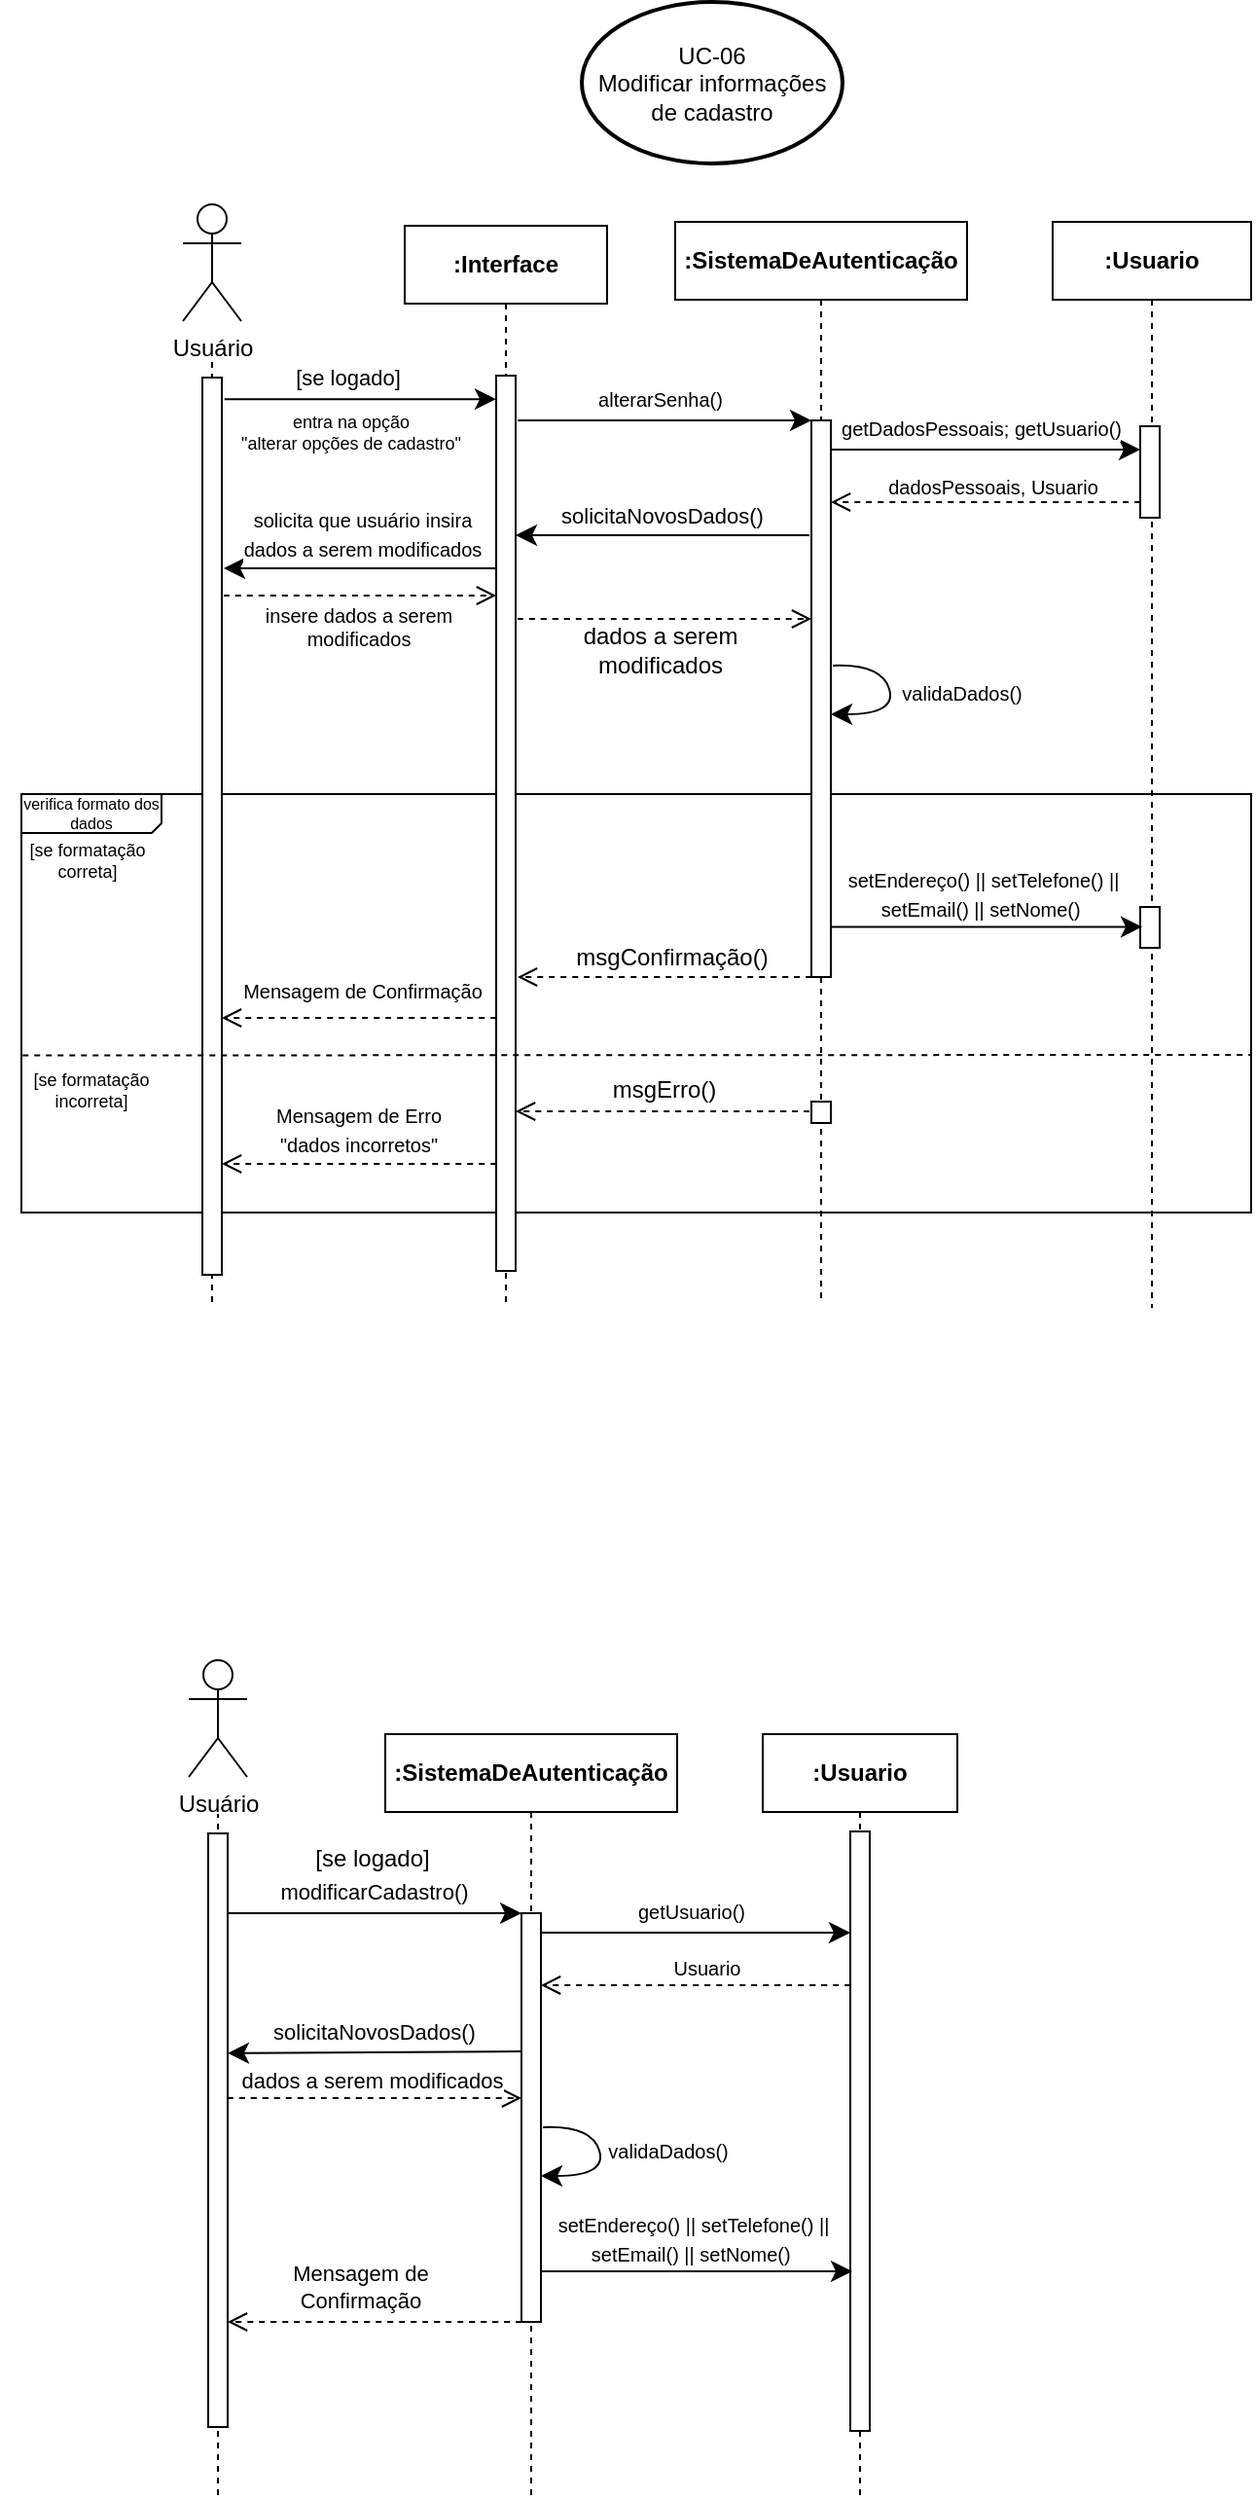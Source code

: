 <mxfile version="24.7.17">
  <diagram name="Page-1" id="2YBvvXClWsGukQMizWep">
    <mxGraphModel dx="1434" dy="1941" grid="0" gridSize="10" guides="1" tooltips="1" connect="0" arrows="0" fold="1" page="1" pageScale="1" pageWidth="850" pageHeight="1100" math="0" shadow="0">
      <root>
        <mxCell id="0" />
        <mxCell id="1" parent="0" />
        <mxCell id="e-AfWaJcr2d_GAeiChW0-1" value="" style="endArrow=none;dashed=1;html=1;rounded=0;" parent="1" edge="1">
          <mxGeometry width="50" height="50" relative="1" as="geometry">
            <mxPoint x="148" y="222" as="sourcePoint" />
            <mxPoint x="148" y="-128" as="targetPoint" />
          </mxGeometry>
        </mxCell>
        <mxCell id="e-AfWaJcr2d_GAeiChW0-2" value="&lt;b&gt;:Usuario&lt;/b&gt;" style="shape=umlLifeline;perimeter=lifelinePerimeter;whiteSpace=wrap;html=1;container=0;dropTarget=0;collapsible=0;recursiveResize=0;outlineConnect=0;portConstraint=eastwest;newEdgeStyle={&quot;edgeStyle&quot;:&quot;elbowEdgeStyle&quot;,&quot;elbow&quot;:&quot;vertical&quot;,&quot;curved&quot;:0,&quot;rounded&quot;:0};" parent="1" vertex="1">
          <mxGeometry x="428" y="-169" width="100" height="391" as="geometry" />
        </mxCell>
        <mxCell id="e-AfWaJcr2d_GAeiChW0-3" value="" style="html=1;points=[];perimeter=orthogonalPerimeter;outlineConnect=0;targetShapes=umlLifeline;portConstraint=eastwest;newEdgeStyle={&quot;edgeStyle&quot;:&quot;elbowEdgeStyle&quot;,&quot;elbow&quot;:&quot;vertical&quot;,&quot;curved&quot;:0,&quot;rounded&quot;:0};" parent="e-AfWaJcr2d_GAeiChW0-2" vertex="1">
          <mxGeometry x="45" y="50" width="10" height="308" as="geometry" />
        </mxCell>
        <mxCell id="e-AfWaJcr2d_GAeiChW0-4" value="&lt;b&gt;:SistemaDeAutenticação&lt;/b&gt;" style="shape=umlLifeline;perimeter=lifelinePerimeter;whiteSpace=wrap;html=1;container=0;dropTarget=0;collapsible=0;recursiveResize=0;outlineConnect=0;portConstraint=eastwest;newEdgeStyle={&quot;edgeStyle&quot;:&quot;elbowEdgeStyle&quot;,&quot;elbow&quot;:&quot;vertical&quot;,&quot;curved&quot;:0,&quot;rounded&quot;:0};" parent="1" vertex="1">
          <mxGeometry x="234" y="-169" width="150" height="392" as="geometry" />
        </mxCell>
        <mxCell id="e-AfWaJcr2d_GAeiChW0-5" value="" style="html=1;points=[];perimeter=orthogonalPerimeter;outlineConnect=0;targetShapes=umlLifeline;portConstraint=eastwest;newEdgeStyle={&quot;edgeStyle&quot;:&quot;elbowEdgeStyle&quot;,&quot;elbow&quot;:&quot;vertical&quot;,&quot;curved&quot;:0,&quot;rounded&quot;:0};" parent="e-AfWaJcr2d_GAeiChW0-4" vertex="1">
          <mxGeometry x="70" y="92" width="10" height="210" as="geometry" />
        </mxCell>
        <mxCell id="e-AfWaJcr2d_GAeiChW0-6" value="Usuário" style="shape=umlActor;verticalLabelPosition=bottom;verticalAlign=top;html=1;outlineConnect=0;" parent="1" vertex="1">
          <mxGeometry x="133" y="-207" width="30" height="60" as="geometry" />
        </mxCell>
        <mxCell id="e-AfWaJcr2d_GAeiChW0-7" value="" style="rounded=0;whiteSpace=wrap;html=1;" parent="1" vertex="1">
          <mxGeometry x="143" y="-118" width="10" height="305" as="geometry" />
        </mxCell>
        <mxCell id="e-AfWaJcr2d_GAeiChW0-10" value="" style="endArrow=classic;html=1;rounded=0;fontFamily=Helvetica;fontSize=12;fontColor=default;autosize=1;resizable=0;startSize=8;endSize=8;curved=1;" parent="1" edge="1">
          <mxGeometry width="50" height="50" relative="1" as="geometry">
            <mxPoint x="153" y="-77" as="sourcePoint" />
            <mxPoint x="304" y="-77" as="targetPoint" />
          </mxGeometry>
        </mxCell>
        <mxCell id="e-AfWaJcr2d_GAeiChW0-11" value="modificarCadastro()" style="edgeLabel;html=1;align=center;verticalAlign=middle;resizable=0;points=[];fontSize=11;fontFamily=Helvetica;fontColor=default;autosize=1;fillColor=none;gradientColor=none;" parent="e-AfWaJcr2d_GAeiChW0-10" vertex="1" connectable="0">
          <mxGeometry x="0.045" width="115" height="25" relative="1" as="geometry">
            <mxPoint x="-62" y="-24" as="offset" />
          </mxGeometry>
        </mxCell>
        <mxCell id="e-AfWaJcr2d_GAeiChW0-12" value="" style="endArrow=classic;html=1;rounded=0;fontFamily=Helvetica;fontSize=12;fontColor=default;autosize=1;resizable=0;startSize=8;endSize=8;curved=1;" parent="1" edge="1">
          <mxGeometry width="50" height="50" relative="1" as="geometry">
            <mxPoint x="314" y="-67" as="sourcePoint" />
            <mxPoint x="473" y="-67" as="targetPoint" />
          </mxGeometry>
        </mxCell>
        <mxCell id="e-AfWaJcr2d_GAeiChW0-13" value="getUsuario()" style="edgeLabel;html=1;align=center;verticalAlign=middle;resizable=0;points=[];fontSize=10;fontFamily=Helvetica;fontColor=default;autosize=1;fillColor=none;gradientColor=none;" parent="e-AfWaJcr2d_GAeiChW0-12" vertex="1" connectable="0">
          <mxGeometry x="-0.032" y="1" width="73" height="24" relative="1" as="geometry">
            <mxPoint x="-37" y="-22" as="offset" />
          </mxGeometry>
        </mxCell>
        <mxCell id="e-AfWaJcr2d_GAeiChW0-14" value="" style="endArrow=open;html=1;rounded=0;fontFamily=Helvetica;fontSize=12;fontColor=default;autosize=1;resizable=0;startSize=8;endSize=8;curved=1;dashed=1;endFill=0;" parent="1" edge="1">
          <mxGeometry width="50" height="50" relative="1" as="geometry">
            <mxPoint x="473" y="-40" as="sourcePoint" />
            <mxPoint x="314" y="-40" as="targetPoint" />
          </mxGeometry>
        </mxCell>
        <mxCell id="e-AfWaJcr2d_GAeiChW0-15" value="Usuario" style="edgeLabel;html=1;align=center;verticalAlign=middle;resizable=0;points=[];fontSize=10;fontFamily=Helvetica;fontColor=default;autosize=1;fillColor=none;gradientColor=none;" parent="1" vertex="1" connectable="0">
          <mxGeometry x="373.003" y="-61.0" width="52" height="24" as="geometry" />
        </mxCell>
        <mxCell id="e-AfWaJcr2d_GAeiChW0-16" value="" style="endArrow=classic;html=1;rounded=0;fontFamily=Helvetica;fontSize=12;fontColor=default;autosize=1;resizable=0;startSize=8;endSize=8;curved=1;" parent="1" edge="1">
          <mxGeometry width="50" height="50" relative="1" as="geometry">
            <mxPoint x="315" y="33" as="sourcePoint" />
            <mxPoint x="314" y="58" as="targetPoint" />
            <Array as="points">
              <mxPoint x="340" y="32" />
              <mxPoint x="348" y="58" />
            </Array>
          </mxGeometry>
        </mxCell>
        <mxCell id="e-AfWaJcr2d_GAeiChW0-17" value="validaDados()" style="edgeLabel;html=1;align=center;verticalAlign=middle;resizable=0;points=[];fontSize=10;fontFamily=Helvetica;fontColor=default;autosize=1;fillColor=none;gradientColor=none;" parent="e-AfWaJcr2d_GAeiChW0-16" vertex="1" connectable="0">
          <mxGeometry x="-0.099" width="80" height="24" relative="1" as="geometry">
            <mxPoint x="-5" y="-12" as="offset" />
          </mxGeometry>
        </mxCell>
        <mxCell id="e-AfWaJcr2d_GAeiChW0-34" value="" style="endArrow=classic;html=1;rounded=0;fontSize=12;startSize=8;endSize=8;curved=1;" parent="1" edge="1">
          <mxGeometry width="50" height="50" relative="1" as="geometry">
            <mxPoint x="314" y="107" as="sourcePoint" />
            <mxPoint x="474" y="107" as="targetPoint" />
          </mxGeometry>
        </mxCell>
        <mxCell id="e-AfWaJcr2d_GAeiChW0-35" value="&lt;font style=&quot;font-size: 10px;&quot;&gt;setEndereço() || setTelefone() ||&lt;/font&gt;&lt;div&gt;&lt;font style=&quot;font-size: 10px;&quot;&gt;setEmail() || setNome()&amp;nbsp;&lt;/font&gt;&lt;/div&gt;" style="edgeLabel;html=1;align=center;verticalAlign=middle;resizable=0;points=[];fontSize=12;" parent="e-AfWaJcr2d_GAeiChW0-34" vertex="1" connectable="0">
          <mxGeometry x="-0.209" y="2" relative="1" as="geometry">
            <mxPoint x="14" y="-15" as="offset" />
          </mxGeometry>
        </mxCell>
        <mxCell id="e-AfWaJcr2d_GAeiChW0-36" value="" style="endArrow=open;html=1;rounded=0;fontSize=12;startSize=8;endSize=8;curved=1;dashed=1;endFill=0;" parent="1" edge="1">
          <mxGeometry width="50" height="50" relative="1" as="geometry">
            <mxPoint x="304" y="133" as="sourcePoint" />
            <mxPoint x="153" y="133" as="targetPoint" />
          </mxGeometry>
        </mxCell>
        <mxCell id="e-AfWaJcr2d_GAeiChW0-37" value="Mensagem de&lt;br style=&quot;font-size: 11px;&quot;&gt;Confirmação" style="edgeLabel;html=1;align=center;verticalAlign=middle;resizable=0;points=[];fontSize=11;" parent="e-AfWaJcr2d_GAeiChW0-36" vertex="1" connectable="0">
          <mxGeometry x="0.13" y="-2" relative="1" as="geometry">
            <mxPoint x="2" y="-16" as="offset" />
          </mxGeometry>
        </mxCell>
        <mxCell id="e-AfWaJcr2d_GAeiChW0-38" value="&lt;font style=&quot;font-size: 12px;&quot;&gt;[se logado]&lt;/font&gt;" style="text;html=1;align=center;verticalAlign=middle;resizable=0;points=[];autosize=1;strokeColor=none;fillColor=none;fontSize=16;" parent="1" vertex="1">
          <mxGeometry x="188" y="-123" width="77" height="31" as="geometry" />
        </mxCell>
        <mxCell id="e-AfWaJcr2d_GAeiChW0-39" value="" style="endArrow=classic;html=1;rounded=0;fontFamily=Helvetica;fontSize=12;fontColor=default;autosize=1;resizable=0;startSize=8;endSize=8;curved=1;entryX=1;entryY=0.715;entryDx=0;entryDy=0;entryPerimeter=0;endFill=1;" parent="1" edge="1">
          <mxGeometry width="50" height="50" relative="1" as="geometry">
            <mxPoint x="304" y="-6" as="sourcePoint" />
            <mxPoint x="153" y="-5.1" as="targetPoint" />
          </mxGeometry>
        </mxCell>
        <mxCell id="e-AfWaJcr2d_GAeiChW0-40" value="solicitaNovosDados()" style="edgeLabel;html=1;align=center;verticalAlign=middle;resizable=0;points=[];fontSize=11;fontFamily=Helvetica;fontColor=default;autosize=1;fillColor=none;gradientColor=none;" parent="e-AfWaJcr2d_GAeiChW0-39" vertex="1" connectable="0">
          <mxGeometry x="0.075" y="2" width="122" height="25" relative="1" as="geometry">
            <mxPoint x="-56" y="-25" as="offset" />
          </mxGeometry>
        </mxCell>
        <mxCell id="e-AfWaJcr2d_GAeiChW0-41" value="" style="endArrow=open;html=1;rounded=0;fontSize=12;startSize=8;endSize=8;curved=1;dashed=1;endFill=0;" parent="1" edge="1">
          <mxGeometry width="50" height="50" relative="1" as="geometry">
            <mxPoint x="153" y="18" as="sourcePoint" />
            <mxPoint x="304" y="18" as="targetPoint" />
          </mxGeometry>
        </mxCell>
        <mxCell id="e-AfWaJcr2d_GAeiChW0-42" value="dados a serem modificados" style="edgeLabel;html=1;align=center;verticalAlign=middle;resizable=0;points=[];fontSize=11;" parent="e-AfWaJcr2d_GAeiChW0-41" vertex="1" connectable="0">
          <mxGeometry x="-0.079" relative="1" as="geometry">
            <mxPoint x="4" y="-9" as="offset" />
          </mxGeometry>
        </mxCell>
        <mxCell id="FapEGhosS_h6g9DJhjAN-1" value="" style="endArrow=none;dashed=1;html=1;rounded=0;" edge="1" parent="1">
          <mxGeometry width="50" height="50" relative="1" as="geometry">
            <mxPoint x="145" y="-391" as="sourcePoint" />
            <mxPoint x="145" y="-876" as="targetPoint" />
          </mxGeometry>
        </mxCell>
        <mxCell id="FapEGhosS_h6g9DJhjAN-2" value="&lt;b&gt;:Usuario&lt;/b&gt;" style="shape=umlLifeline;perimeter=lifelinePerimeter;whiteSpace=wrap;html=1;container=0;dropTarget=0;collapsible=0;recursiveResize=0;outlineConnect=0;portConstraint=eastwest;newEdgeStyle={&quot;edgeStyle&quot;:&quot;elbowEdgeStyle&quot;,&quot;elbow&quot;:&quot;vertical&quot;,&quot;curved&quot;:0,&quot;rounded&quot;:0};" vertex="1" parent="1">
          <mxGeometry x="577" y="-946" width="102" height="558" as="geometry" />
        </mxCell>
        <mxCell id="FapEGhosS_h6g9DJhjAN-3" value="" style="rounded=0;whiteSpace=wrap;html=1;fillColor=none;" vertex="1" parent="FapEGhosS_h6g9DJhjAN-2">
          <mxGeometry x="-530" y="294" width="632" height="215" as="geometry" />
        </mxCell>
        <mxCell id="FapEGhosS_h6g9DJhjAN-4" value="" style="html=1;points=[];perimeter=orthogonalPerimeter;outlineConnect=0;targetShapes=umlLifeline;portConstraint=eastwest;newEdgeStyle={&quot;edgeStyle&quot;:&quot;elbowEdgeStyle&quot;,&quot;elbow&quot;:&quot;vertical&quot;,&quot;curved&quot;:0,&quot;rounded&quot;:0};" vertex="1" parent="FapEGhosS_h6g9DJhjAN-2">
          <mxGeometry x="45" y="105" width="10" height="47" as="geometry" />
        </mxCell>
        <mxCell id="FapEGhosS_h6g9DJhjAN-5" value="" style="html=1;points=[];perimeter=orthogonalPerimeter;outlineConnect=0;targetShapes=umlLifeline;portConstraint=eastwest;newEdgeStyle={&quot;edgeStyle&quot;:&quot;elbowEdgeStyle&quot;,&quot;elbow&quot;:&quot;vertical&quot;,&quot;curved&quot;:0,&quot;rounded&quot;:0};" vertex="1" parent="FapEGhosS_h6g9DJhjAN-2">
          <mxGeometry x="45" y="352" width="10" height="21" as="geometry" />
        </mxCell>
        <mxCell id="FapEGhosS_h6g9DJhjAN-6" value="" style="endArrow=open;html=1;rounded=0;fontSize=12;startSize=8;endSize=8;curved=1;dashed=1;endFill=0;" edge="1" parent="FapEGhosS_h6g9DJhjAN-2">
          <mxGeometry width="50" height="50" relative="1" as="geometry">
            <mxPoint x="-125" y="457" as="sourcePoint" />
            <mxPoint x="-276" y="457" as="targetPoint" />
          </mxGeometry>
        </mxCell>
        <mxCell id="FapEGhosS_h6g9DJhjAN-7" value="msgErro()" style="edgeLabel;html=1;align=center;verticalAlign=middle;resizable=0;points=[];fontSize=12;" vertex="1" connectable="0" parent="FapEGhosS_h6g9DJhjAN-6">
          <mxGeometry x="0.13" y="-2" relative="1" as="geometry">
            <mxPoint x="10" y="-9" as="offset" />
          </mxGeometry>
        </mxCell>
        <mxCell id="FapEGhosS_h6g9DJhjAN-8" value="" style="endArrow=classic;html=1;rounded=0;fontFamily=Helvetica;fontSize=12;fontColor=default;autosize=1;resizable=0;startSize=8;endSize=8;curved=1;endFill=1;" edge="1" parent="FapEGhosS_h6g9DJhjAN-2">
          <mxGeometry width="50" height="50" relative="1" as="geometry">
            <mxPoint x="-125" y="161" as="sourcePoint" />
            <mxPoint x="-276" y="161" as="targetPoint" />
          </mxGeometry>
        </mxCell>
        <mxCell id="FapEGhosS_h6g9DJhjAN-9" value="solicitaNovosDados()" style="edgeLabel;html=1;align=center;verticalAlign=middle;resizable=0;points=[];fontSize=11;fontFamily=Helvetica;fontColor=default;autosize=1;fillColor=none;gradientColor=none;" vertex="1" connectable="0" parent="FapEGhosS_h6g9DJhjAN-8">
          <mxGeometry x="0.075" y="2" width="122" height="25" relative="1" as="geometry">
            <mxPoint x="-56" y="-25" as="offset" />
          </mxGeometry>
        </mxCell>
        <mxCell id="FapEGhosS_h6g9DJhjAN-14" value="" style="endArrow=open;html=1;rounded=0;fontSize=12;startSize=8;endSize=8;curved=1;dashed=1;endFill=0;" edge="1" parent="FapEGhosS_h6g9DJhjAN-2">
          <mxGeometry width="50" height="50" relative="1" as="geometry">
            <mxPoint x="-124" y="388" as="sourcePoint" />
            <mxPoint x="-275" y="388" as="targetPoint" />
          </mxGeometry>
        </mxCell>
        <mxCell id="FapEGhosS_h6g9DJhjAN-15" value="msgConfirmação()" style="edgeLabel;html=1;align=center;verticalAlign=middle;resizable=0;points=[];fontSize=12;" vertex="1" connectable="0" parent="FapEGhosS_h6g9DJhjAN-14">
          <mxGeometry x="0.13" y="-2" relative="1" as="geometry">
            <mxPoint x="13" y="-8" as="offset" />
          </mxGeometry>
        </mxCell>
        <mxCell id="FapEGhosS_h6g9DJhjAN-19" value="&lt;b&gt;:SistemaDeAutenticação&lt;/b&gt;" style="shape=umlLifeline;perimeter=lifelinePerimeter;whiteSpace=wrap;html=1;container=0;dropTarget=0;collapsible=0;recursiveResize=0;outlineConnect=0;portConstraint=eastwest;newEdgeStyle={&quot;edgeStyle&quot;:&quot;elbowEdgeStyle&quot;,&quot;elbow&quot;:&quot;vertical&quot;,&quot;curved&quot;:0,&quot;rounded&quot;:0};" vertex="1" parent="1">
          <mxGeometry x="383" y="-946" width="150" height="555" as="geometry" />
        </mxCell>
        <mxCell id="FapEGhosS_h6g9DJhjAN-20" value="" style="html=1;points=[];perimeter=orthogonalPerimeter;outlineConnect=0;targetShapes=umlLifeline;portConstraint=eastwest;newEdgeStyle={&quot;edgeStyle&quot;:&quot;elbowEdgeStyle&quot;,&quot;elbow&quot;:&quot;vertical&quot;,&quot;curved&quot;:0,&quot;rounded&quot;:0};" vertex="1" parent="FapEGhosS_h6g9DJhjAN-19">
          <mxGeometry x="70" y="102" width="10" height="286" as="geometry" />
        </mxCell>
        <mxCell id="FapEGhosS_h6g9DJhjAN-21" value="" style="html=1;points=[];perimeter=orthogonalPerimeter;outlineConnect=0;targetShapes=umlLifeline;portConstraint=eastwest;newEdgeStyle={&quot;edgeStyle&quot;:&quot;elbowEdgeStyle&quot;,&quot;elbow&quot;:&quot;vertical&quot;,&quot;curved&quot;:0,&quot;rounded&quot;:0};" vertex="1" parent="FapEGhosS_h6g9DJhjAN-19">
          <mxGeometry x="70" y="452" width="10" height="11" as="geometry" />
        </mxCell>
        <mxCell id="FapEGhosS_h6g9DJhjAN-22" value="Usuário" style="shape=umlActor;verticalLabelPosition=bottom;verticalAlign=top;html=1;outlineConnect=0;" vertex="1" parent="1">
          <mxGeometry x="130" y="-955" width="30" height="60" as="geometry" />
        </mxCell>
        <mxCell id="FapEGhosS_h6g9DJhjAN-23" value="" style="rounded=0;whiteSpace=wrap;html=1;" vertex="1" parent="1">
          <mxGeometry x="140" y="-866" width="10" height="461" as="geometry" />
        </mxCell>
        <mxCell id="FapEGhosS_h6g9DJhjAN-24" value="" style="endArrow=classic;html=1;rounded=0;fontFamily=Helvetica;fontSize=12;fontColor=default;autosize=1;resizable=0;startSize=8;endSize=8;curved=1;" edge="1" parent="1" target="FapEGhosS_h6g9DJhjAN-20">
          <mxGeometry width="50" height="50" relative="1" as="geometry">
            <mxPoint x="302" y="-844" as="sourcePoint" />
            <mxPoint x="352" y="-894" as="targetPoint" />
          </mxGeometry>
        </mxCell>
        <mxCell id="FapEGhosS_h6g9DJhjAN-25" value="alterarSenha()" style="edgeLabel;html=1;align=center;verticalAlign=middle;resizable=0;points=[];fontSize=10;fontFamily=Helvetica;fontColor=default;autosize=1;fillColor=none;gradientColor=none;" vertex="1" connectable="0" parent="FapEGhosS_h6g9DJhjAN-24">
          <mxGeometry x="0.045" width="82" height="24" relative="1" as="geometry">
            <mxPoint x="-47" y="-23" as="offset" />
          </mxGeometry>
        </mxCell>
        <mxCell id="FapEGhosS_h6g9DJhjAN-26" value="" style="endArrow=classic;html=1;rounded=0;fontFamily=Helvetica;fontSize=12;fontColor=default;autosize=1;resizable=0;startSize=8;endSize=8;curved=1;" edge="1" parent="1" target="FapEGhosS_h6g9DJhjAN-4">
          <mxGeometry width="50" height="50" relative="1" as="geometry">
            <mxPoint x="463" y="-829" as="sourcePoint" />
            <mxPoint x="481" y="-891" as="targetPoint" />
          </mxGeometry>
        </mxCell>
        <mxCell id="FapEGhosS_h6g9DJhjAN-27" value="getDadosPessoais; getUsuario()" style="edgeLabel;html=1;align=center;verticalAlign=middle;resizable=0;points=[];fontSize=10;fontFamily=Helvetica;fontColor=default;autosize=1;fillColor=none;gradientColor=none;" vertex="1" connectable="0" parent="FapEGhosS_h6g9DJhjAN-26">
          <mxGeometry x="-0.032" y="1" width="162" height="24" relative="1" as="geometry">
            <mxPoint x="-81" y="-22" as="offset" />
          </mxGeometry>
        </mxCell>
        <mxCell id="FapEGhosS_h6g9DJhjAN-28" value="" style="endArrow=open;html=1;rounded=0;fontFamily=Helvetica;fontSize=12;fontColor=default;autosize=1;resizable=0;startSize=8;endSize=8;curved=1;dashed=1;endFill=0;" edge="1" parent="1">
          <mxGeometry width="50" height="50" relative="1" as="geometry">
            <mxPoint x="622" y="-802" as="sourcePoint" />
            <mxPoint x="463" y="-802" as="targetPoint" />
          </mxGeometry>
        </mxCell>
        <mxCell id="FapEGhosS_h6g9DJhjAN-29" value="dadosPessoais, Usuario" style="edgeLabel;html=1;align=center;verticalAlign=middle;resizable=0;points=[];fontSize=10;fontFamily=Helvetica;fontColor=default;autosize=1;fillColor=none;gradientColor=none;" vertex="1" connectable="0" parent="1">
          <mxGeometry x="483.003" y="-822.0" width="126" height="24" as="geometry" />
        </mxCell>
        <mxCell id="FapEGhosS_h6g9DJhjAN-30" value="" style="endArrow=classic;html=1;rounded=0;fontFamily=Helvetica;fontSize=12;fontColor=default;autosize=1;resizable=0;startSize=8;endSize=8;curved=1;" edge="1" parent="1">
          <mxGeometry width="50" height="50" relative="1" as="geometry">
            <mxPoint x="464" y="-718" as="sourcePoint" />
            <mxPoint x="463" y="-693" as="targetPoint" />
            <Array as="points">
              <mxPoint x="489" y="-719" />
              <mxPoint x="497" y="-693" />
            </Array>
          </mxGeometry>
        </mxCell>
        <mxCell id="FapEGhosS_h6g9DJhjAN-31" value="validaDados()" style="edgeLabel;html=1;align=center;verticalAlign=middle;resizable=0;points=[];fontSize=10;fontFamily=Helvetica;fontColor=default;autosize=1;fillColor=none;gradientColor=none;" vertex="1" connectable="0" parent="FapEGhosS_h6g9DJhjAN-30">
          <mxGeometry x="-0.099" width="80" height="24" relative="1" as="geometry">
            <mxPoint x="-3" y="-10" as="offset" />
          </mxGeometry>
        </mxCell>
        <mxCell id="FapEGhosS_h6g9DJhjAN-32" value="[se formatação&lt;div&gt;correta]&lt;/div&gt;" style="text;html=1;align=center;verticalAlign=middle;whiteSpace=wrap;rounded=0;fontSize=9;" vertex="1" parent="1">
          <mxGeometry x="36" y="-633" width="90" height="30" as="geometry" />
        </mxCell>
        <mxCell id="FapEGhosS_h6g9DJhjAN-33" value="UC-06&lt;div&gt;Modificar informações&lt;/div&gt;&lt;div&gt;de cadastro&lt;/div&gt;" style="strokeWidth=2;html=1;shape=mxgraph.flowchart.start_1;whiteSpace=wrap;" vertex="1" parent="1">
          <mxGeometry x="335" y="-1059" width="134" height="83" as="geometry" />
        </mxCell>
        <mxCell id="FapEGhosS_h6g9DJhjAN-34" value="&lt;b&gt;:Interface&lt;/b&gt;" style="shape=umlLifeline;perimeter=lifelinePerimeter;whiteSpace=wrap;html=1;container=0;dropTarget=0;collapsible=0;recursiveResize=0;outlineConnect=0;portConstraint=eastwest;newEdgeStyle={&quot;edgeStyle&quot;:&quot;elbowEdgeStyle&quot;,&quot;elbow&quot;:&quot;vertical&quot;,&quot;curved&quot;:0,&quot;rounded&quot;:0};" vertex="1" parent="1">
          <mxGeometry x="244" y="-944" width="104" height="556" as="geometry" />
        </mxCell>
        <mxCell id="FapEGhosS_h6g9DJhjAN-35" value="" style="html=1;points=[];perimeter=orthogonalPerimeter;outlineConnect=0;targetShapes=umlLifeline;portConstraint=eastwest;newEdgeStyle={&quot;edgeStyle&quot;:&quot;elbowEdgeStyle&quot;,&quot;elbow&quot;:&quot;vertical&quot;,&quot;curved&quot;:0,&quot;rounded&quot;:0};" vertex="1" parent="FapEGhosS_h6g9DJhjAN-34">
          <mxGeometry x="47" y="77" width="10" height="460" as="geometry" />
        </mxCell>
        <mxCell id="FapEGhosS_h6g9DJhjAN-36" value="" style="endArrow=classic;html=1;rounded=0;fontSize=12;startSize=8;endSize=8;curved=1;exitX=1.14;exitY=0.024;exitDx=0;exitDy=0;exitPerimeter=0;" edge="1" parent="1" source="FapEGhosS_h6g9DJhjAN-23" target="FapEGhosS_h6g9DJhjAN-35">
          <mxGeometry width="50" height="50" relative="1" as="geometry">
            <mxPoint x="291" y="-787" as="sourcePoint" />
            <mxPoint x="341" y="-837" as="targetPoint" />
          </mxGeometry>
        </mxCell>
        <mxCell id="FapEGhosS_h6g9DJhjAN-37" value="&lt;span style=&quot;font-size: 9px;&quot;&gt;entra na opção&lt;/span&gt;&lt;div style=&quot;font-size: 9px;&quot;&gt;&lt;span style=&quot;font-size: 9px;&quot;&gt;&quot;alterar opções de cadastro&quot;&lt;/span&gt;&lt;/div&gt;" style="edgeLabel;html=1;align=center;verticalAlign=middle;resizable=0;points=[];fontSize=9;" vertex="1" connectable="0" parent="FapEGhosS_h6g9DJhjAN-36">
          <mxGeometry x="-0.163" y="1" relative="1" as="geometry">
            <mxPoint x="6" y="18" as="offset" />
          </mxGeometry>
        </mxCell>
        <mxCell id="FapEGhosS_h6g9DJhjAN-40" value="" style="endArrow=open;html=1;rounded=0;fontSize=12;startSize=8;endSize=8;curved=1;dashed=1;endFill=0;" edge="1" parent="1">
          <mxGeometry width="50" height="50" relative="1" as="geometry">
            <mxPoint x="291" y="-537" as="sourcePoint" />
            <mxPoint x="150" y="-537" as="targetPoint" />
          </mxGeometry>
        </mxCell>
        <mxCell id="FapEGhosS_h6g9DJhjAN-41" value="&lt;font style=&quot;font-size: 10px;&quot;&gt;Mensagem de Confirmação&lt;/font&gt;" style="edgeLabel;html=1;align=center;verticalAlign=middle;resizable=0;points=[];fontSize=12;" vertex="1" connectable="0" parent="FapEGhosS_h6g9DJhjAN-40">
          <mxGeometry x="0.13" y="-2" relative="1" as="geometry">
            <mxPoint x="10" y="-12" as="offset" />
          </mxGeometry>
        </mxCell>
        <mxCell id="FapEGhosS_h6g9DJhjAN-42" value="" style="endArrow=open;html=1;rounded=0;fontSize=12;startSize=8;endSize=8;curved=1;dashed=1;endFill=0;" edge="1" parent="1">
          <mxGeometry width="50" height="50" relative="1" as="geometry">
            <mxPoint x="291" y="-462" as="sourcePoint" />
            <mxPoint x="150" y="-462" as="targetPoint" />
          </mxGeometry>
        </mxCell>
        <mxCell id="FapEGhosS_h6g9DJhjAN-43" value="&lt;font style=&quot;font-size: 10px;&quot;&gt;Mensagem de Erro&lt;/font&gt;&lt;div&gt;&lt;span style=&quot;font-size: 10px;&quot;&gt;&quot;dados incorretos&quot;&lt;/span&gt;&lt;/div&gt;" style="edgeLabel;html=1;align=center;verticalAlign=middle;resizable=0;points=[];fontSize=12;" vertex="1" connectable="0" parent="FapEGhosS_h6g9DJhjAN-42">
          <mxGeometry x="0.13" y="-2" relative="1" as="geometry">
            <mxPoint x="8" y="-16" as="offset" />
          </mxGeometry>
        </mxCell>
        <mxCell id="FapEGhosS_h6g9DJhjAN-44" value="[se formatação&lt;div&gt;incorreta]&lt;/div&gt;" style="text;html=1;align=center;verticalAlign=middle;whiteSpace=wrap;rounded=0;fontSize=9;" vertex="1" parent="1">
          <mxGeometry x="36" y="-515" width="94" height="30" as="geometry" />
        </mxCell>
        <mxCell id="FapEGhosS_h6g9DJhjAN-45" value="[se logado]" style="text;html=1;align=center;verticalAlign=middle;whiteSpace=wrap;rounded=0;fontSize=11;" vertex="1" parent="1">
          <mxGeometry x="168" y="-881" width="94" height="30" as="geometry" />
        </mxCell>
        <mxCell id="FapEGhosS_h6g9DJhjAN-46" value="" style="endArrow=classic;html=1;rounded=0;fontSize=12;startSize=8;endSize=8;curved=1;" edge="1" parent="1">
          <mxGeometry width="50" height="50" relative="1" as="geometry">
            <mxPoint x="291" y="-768" as="sourcePoint" />
            <mxPoint x="151" y="-768" as="targetPoint" />
          </mxGeometry>
        </mxCell>
        <mxCell id="FapEGhosS_h6g9DJhjAN-47" value="&lt;font style=&quot;font-size: 10px;&quot;&gt;solicita que usuário insira&lt;/font&gt;&lt;div&gt;&lt;font style=&quot;font-size: 10px;&quot;&gt;dados a serem modificados&lt;/font&gt;&lt;/div&gt;" style="edgeLabel;html=1;align=center;verticalAlign=middle;resizable=0;points=[];fontSize=12;" vertex="1" connectable="0" parent="FapEGhosS_h6g9DJhjAN-46">
          <mxGeometry x="-0.026" y="1" relative="1" as="geometry">
            <mxPoint x="-1" y="-19" as="offset" />
          </mxGeometry>
        </mxCell>
        <mxCell id="FapEGhosS_h6g9DJhjAN-48" value="" style="endArrow=open;html=1;rounded=0;fontSize=12;startSize=8;endSize=8;curved=1;dashed=1;endFill=0;" edge="1" parent="1">
          <mxGeometry width="50" height="50" relative="1" as="geometry">
            <mxPoint x="151" y="-754" as="sourcePoint" />
            <mxPoint x="291" y="-754" as="targetPoint" />
          </mxGeometry>
        </mxCell>
        <mxCell id="FapEGhosS_h6g9DJhjAN-49" value="insere dados a serem&lt;div&gt;modificados&lt;/div&gt;" style="edgeLabel;html=1;align=center;verticalAlign=middle;resizable=0;points=[];fontSize=10;" vertex="1" connectable="0" parent="FapEGhosS_h6g9DJhjAN-48">
          <mxGeometry x="-0.079" relative="1" as="geometry">
            <mxPoint x="4" y="16" as="offset" />
          </mxGeometry>
        </mxCell>
        <mxCell id="FapEGhosS_h6g9DJhjAN-50" value="" style="endArrow=open;html=1;rounded=0;fontSize=12;startSize=8;endSize=8;curved=1;dashed=1;endFill=0;" edge="1" parent="1">
          <mxGeometry width="50" height="50" relative="1" as="geometry">
            <mxPoint x="302" y="-742" as="sourcePoint" />
            <mxPoint x="453" y="-742" as="targetPoint" />
          </mxGeometry>
        </mxCell>
        <mxCell id="FapEGhosS_h6g9DJhjAN-51" value="dados a serem&lt;div&gt;modificados&lt;/div&gt;" style="edgeLabel;html=1;align=center;verticalAlign=middle;resizable=0;points=[];fontSize=12;" vertex="1" connectable="0" parent="FapEGhosS_h6g9DJhjAN-50">
          <mxGeometry x="-0.079" relative="1" as="geometry">
            <mxPoint x="3" y="16" as="offset" />
          </mxGeometry>
        </mxCell>
        <mxCell id="FapEGhosS_h6g9DJhjAN-52" value="verifica formato dos dados" style="verticalLabelPosition=middle;verticalAlign=middle;html=1;shape=card;whiteSpace=wrap;size=5;arcSize=12;labelPosition=center;align=center;flipH=1;flipV=1;fontSize=8;" vertex="1" parent="1">
          <mxGeometry x="47" y="-652" width="72" height="20" as="geometry" />
        </mxCell>
        <mxCell id="FapEGhosS_h6g9DJhjAN-53" value="" style="endArrow=classic;html=1;rounded=0;fontSize=12;startSize=8;endSize=8;curved=1;" edge="1" parent="1">
          <mxGeometry width="50" height="50" relative="1" as="geometry">
            <mxPoint x="463" y="-583.79" as="sourcePoint" />
            <mxPoint x="623" y="-583.79" as="targetPoint" />
          </mxGeometry>
        </mxCell>
        <mxCell id="FapEGhosS_h6g9DJhjAN-54" value="&lt;font style=&quot;font-size: 10px;&quot;&gt;setEndereço() || setTelefone() ||&lt;/font&gt;&lt;div&gt;&lt;font style=&quot;font-size: 10px;&quot;&gt;setEmail() || setNome()&amp;nbsp;&lt;/font&gt;&lt;/div&gt;" style="edgeLabel;html=1;align=center;verticalAlign=middle;resizable=0;points=[];fontSize=12;" vertex="1" connectable="0" parent="FapEGhosS_h6g9DJhjAN-53">
          <mxGeometry x="-0.209" y="2" relative="1" as="geometry">
            <mxPoint x="14" y="-15" as="offset" />
          </mxGeometry>
        </mxCell>
        <mxCell id="FapEGhosS_h6g9DJhjAN-18" value="" style="endArrow=none;dashed=1;html=1;rounded=0;entryX=0.999;entryY=0.703;entryDx=0;entryDy=0;entryPerimeter=0;exitX=0;exitY=0.704;exitDx=0;exitDy=0;exitPerimeter=0;" edge="1" parent="1">
          <mxGeometry width="50" height="50" relative="1" as="geometry">
            <mxPoint x="47.63" y="-517.742" as="sourcePoint" />
            <mxPoint x="678.998" y="-518.004" as="targetPoint" />
          </mxGeometry>
        </mxCell>
      </root>
    </mxGraphModel>
  </diagram>
</mxfile>
